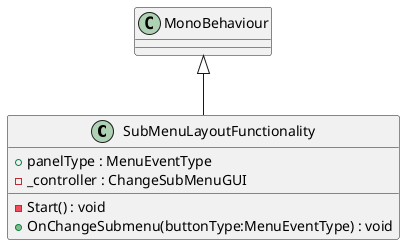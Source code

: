 @startuml
class SubMenuLayoutFunctionality {
    + panelType : MenuEventType
    - _controller : ChangeSubMenuGUI
    - Start() : void
    + OnChangeSubmenu(buttonType:MenuEventType) : void
}
MonoBehaviour <|-- SubMenuLayoutFunctionality
@enduml
